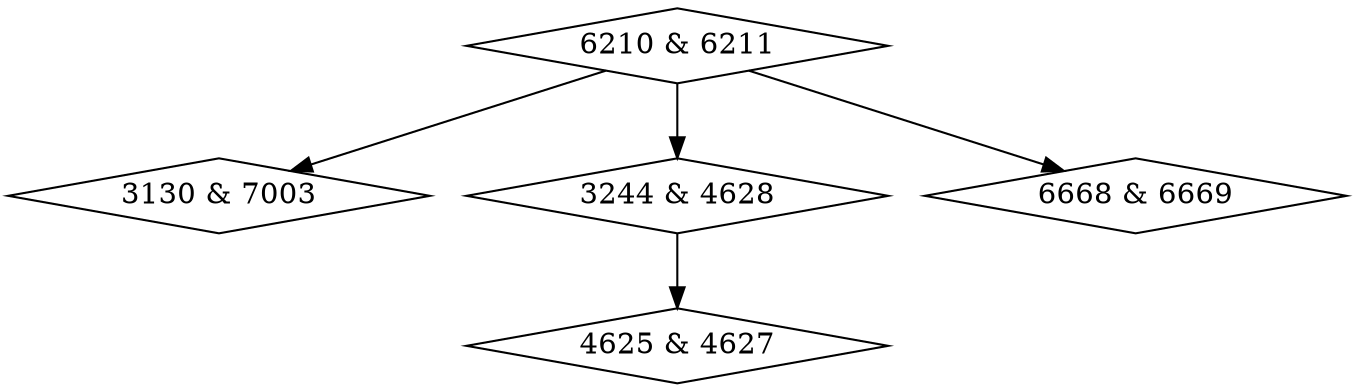 digraph {
0 [label = "3130 & 7003", shape = diamond];
1 [label = "3244 & 4628", shape = diamond];
2 [label = "4625 & 4627", shape = diamond];
3 [label = "6210 & 6211", shape = diamond];
4 [label = "6668 & 6669", shape = diamond];
1->2;
3->0;
3->1;
3->4;
}

